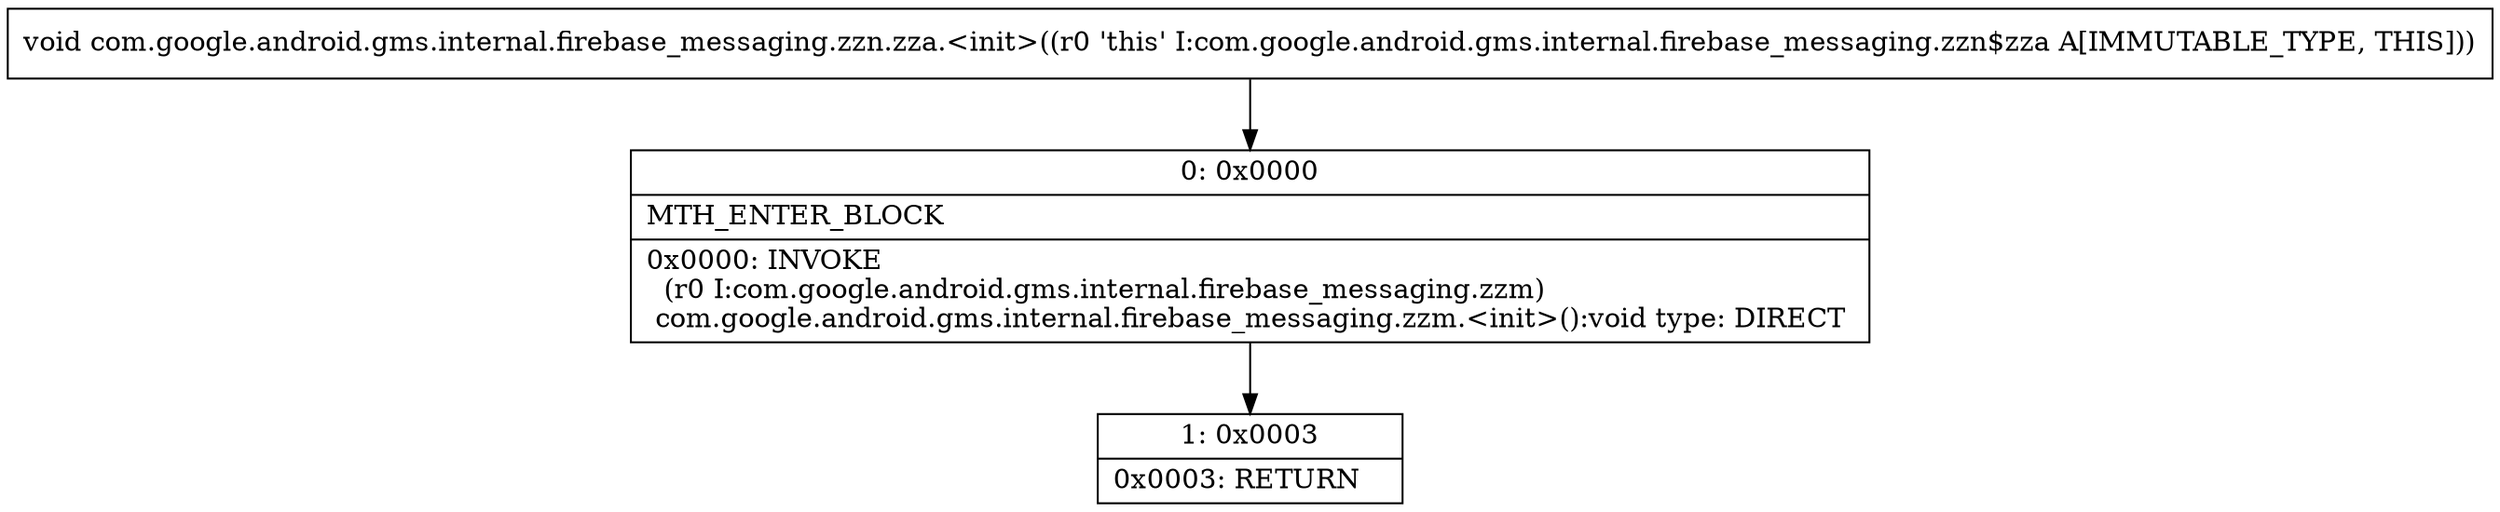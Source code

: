 digraph "CFG forcom.google.android.gms.internal.firebase_messaging.zzn.zza.\<init\>()V" {
Node_0 [shape=record,label="{0\:\ 0x0000|MTH_ENTER_BLOCK\l|0x0000: INVOKE  \l  (r0 I:com.google.android.gms.internal.firebase_messaging.zzm)\l com.google.android.gms.internal.firebase_messaging.zzm.\<init\>():void type: DIRECT \l}"];
Node_1 [shape=record,label="{1\:\ 0x0003|0x0003: RETURN   \l}"];
MethodNode[shape=record,label="{void com.google.android.gms.internal.firebase_messaging.zzn.zza.\<init\>((r0 'this' I:com.google.android.gms.internal.firebase_messaging.zzn$zza A[IMMUTABLE_TYPE, THIS])) }"];
MethodNode -> Node_0;
Node_0 -> Node_1;
}

